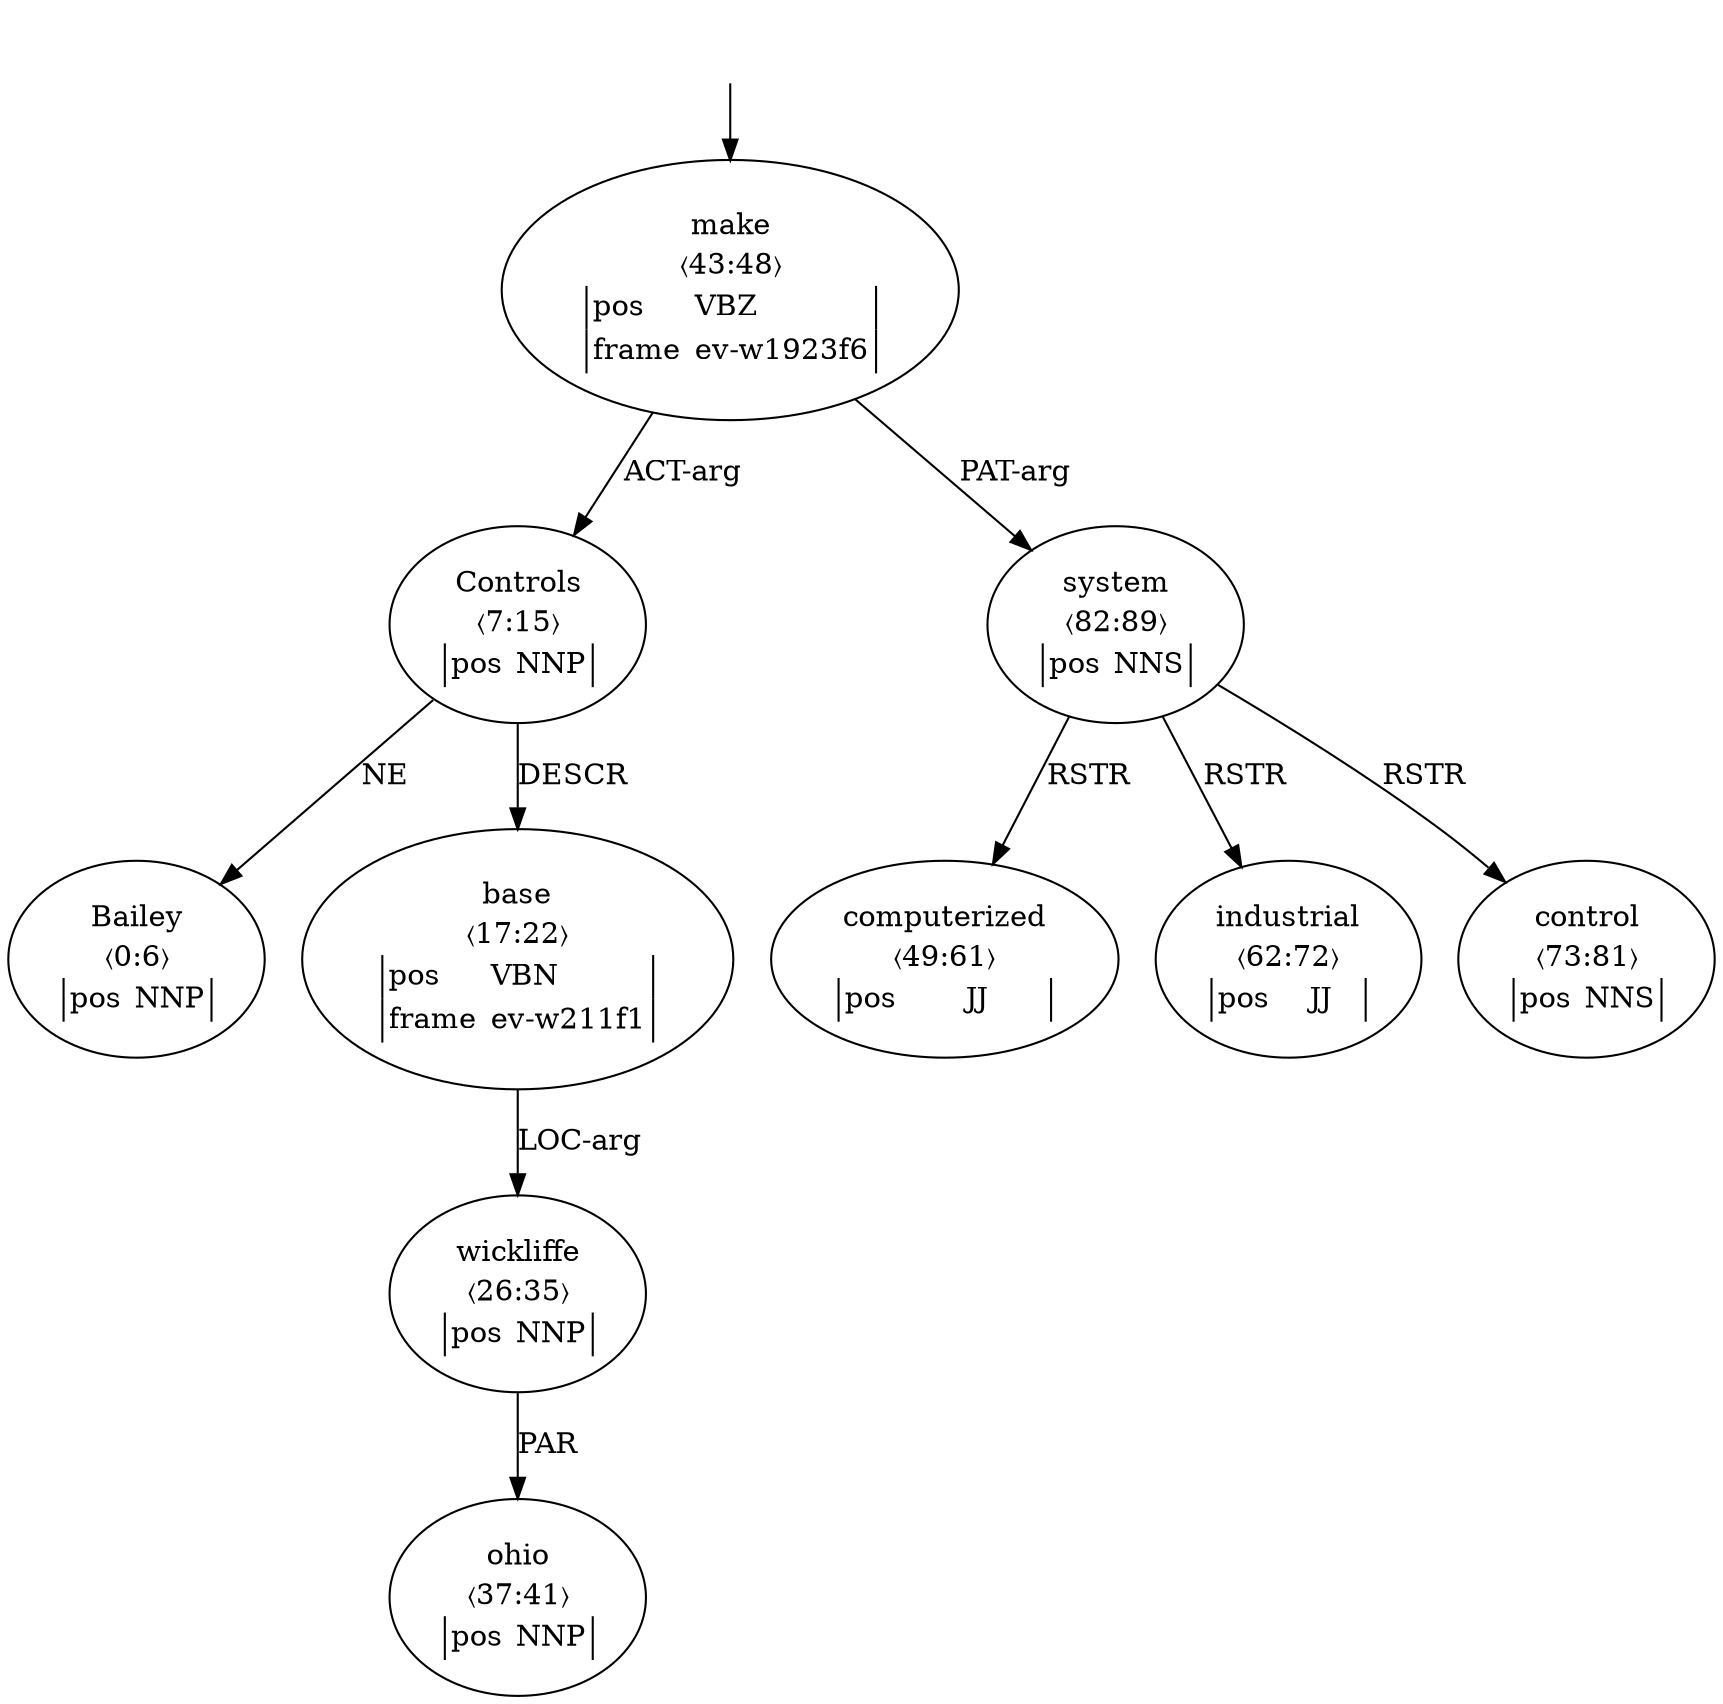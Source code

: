 digraph "20007003" {
  top [ style=invis ];
  top -> 9;
  0 [ label=<<table align="center" border="0" cellspacing="0"><tr><td colspan="2">Bailey</td></tr><tr><td colspan="2">〈0:6〉</td></tr><tr><td sides="l" border="1" align="left">pos</td><td sides="r" border="1" align="left">NNP</td></tr></table>> ];
  1 [ label=<<table align="center" border="0" cellspacing="0"><tr><td colspan="2">Controls</td></tr><tr><td colspan="2">〈7:15〉</td></tr><tr><td sides="l" border="1" align="left">pos</td><td sides="r" border="1" align="left">NNP</td></tr></table>> ];
  3 [ label=<<table align="center" border="0" cellspacing="0"><tr><td colspan="2">base</td></tr><tr><td colspan="2">〈17:22〉</td></tr><tr><td sides="l" border="1" align="left">pos</td><td sides="r" border="1" align="left">VBN</td></tr><tr><td sides="l" border="1" align="left">frame</td><td sides="r" border="1" align="left">ev-w211f1</td></tr></table>> ];
  5 [ label=<<table align="center" border="0" cellspacing="0"><tr><td colspan="2">wickliffe</td></tr><tr><td colspan="2">〈26:35〉</td></tr><tr><td sides="l" border="1" align="left">pos</td><td sides="r" border="1" align="left">NNP</td></tr></table>> ];
  7 [ label=<<table align="center" border="0" cellspacing="0"><tr><td colspan="2">ohio</td></tr><tr><td colspan="2">〈37:41〉</td></tr><tr><td sides="l" border="1" align="left">pos</td><td sides="r" border="1" align="left">NNP</td></tr></table>> ];
  9 [ label=<<table align="center" border="0" cellspacing="0"><tr><td colspan="2">make</td></tr><tr><td colspan="2">〈43:48〉</td></tr><tr><td sides="l" border="1" align="left">pos</td><td sides="r" border="1" align="left">VBZ</td></tr><tr><td sides="l" border="1" align="left">frame</td><td sides="r" border="1" align="left">ev-w1923f6</td></tr></table>> ];
  10 [ label=<<table align="center" border="0" cellspacing="0"><tr><td colspan="2">computerized</td></tr><tr><td colspan="2">〈49:61〉</td></tr><tr><td sides="l" border="1" align="left">pos</td><td sides="r" border="1" align="left">JJ</td></tr></table>> ];
  11 [ label=<<table align="center" border="0" cellspacing="0"><tr><td colspan="2">industrial</td></tr><tr><td colspan="2">〈62:72〉</td></tr><tr><td sides="l" border="1" align="left">pos</td><td sides="r" border="1" align="left">JJ</td></tr></table>> ];
  12 [ label=<<table align="center" border="0" cellspacing="0"><tr><td colspan="2">control</td></tr><tr><td colspan="2">〈73:81〉</td></tr><tr><td sides="l" border="1" align="left">pos</td><td sides="r" border="1" align="left">NNS</td></tr></table>> ];
  13 [ label=<<table align="center" border="0" cellspacing="0"><tr><td colspan="2">system</td></tr><tr><td colspan="2">〈82:89〉</td></tr><tr><td sides="l" border="1" align="left">pos</td><td sides="r" border="1" align="left">NNS</td></tr></table>> ];
  1 -> 3 [ label="DESCR" ];
  13 -> 12 [ label="RSTR" ];
  1 -> 0 [ label="NE" ];
  13 -> 10 [ label="RSTR" ];
  5 -> 7 [ label="PAR" ];
  9 -> 13 [ label="PAT-arg" ];
  9 -> 1 [ label="ACT-arg" ];
  13 -> 11 [ label="RSTR" ];
  3 -> 5 [ label="LOC-arg" ];
}

